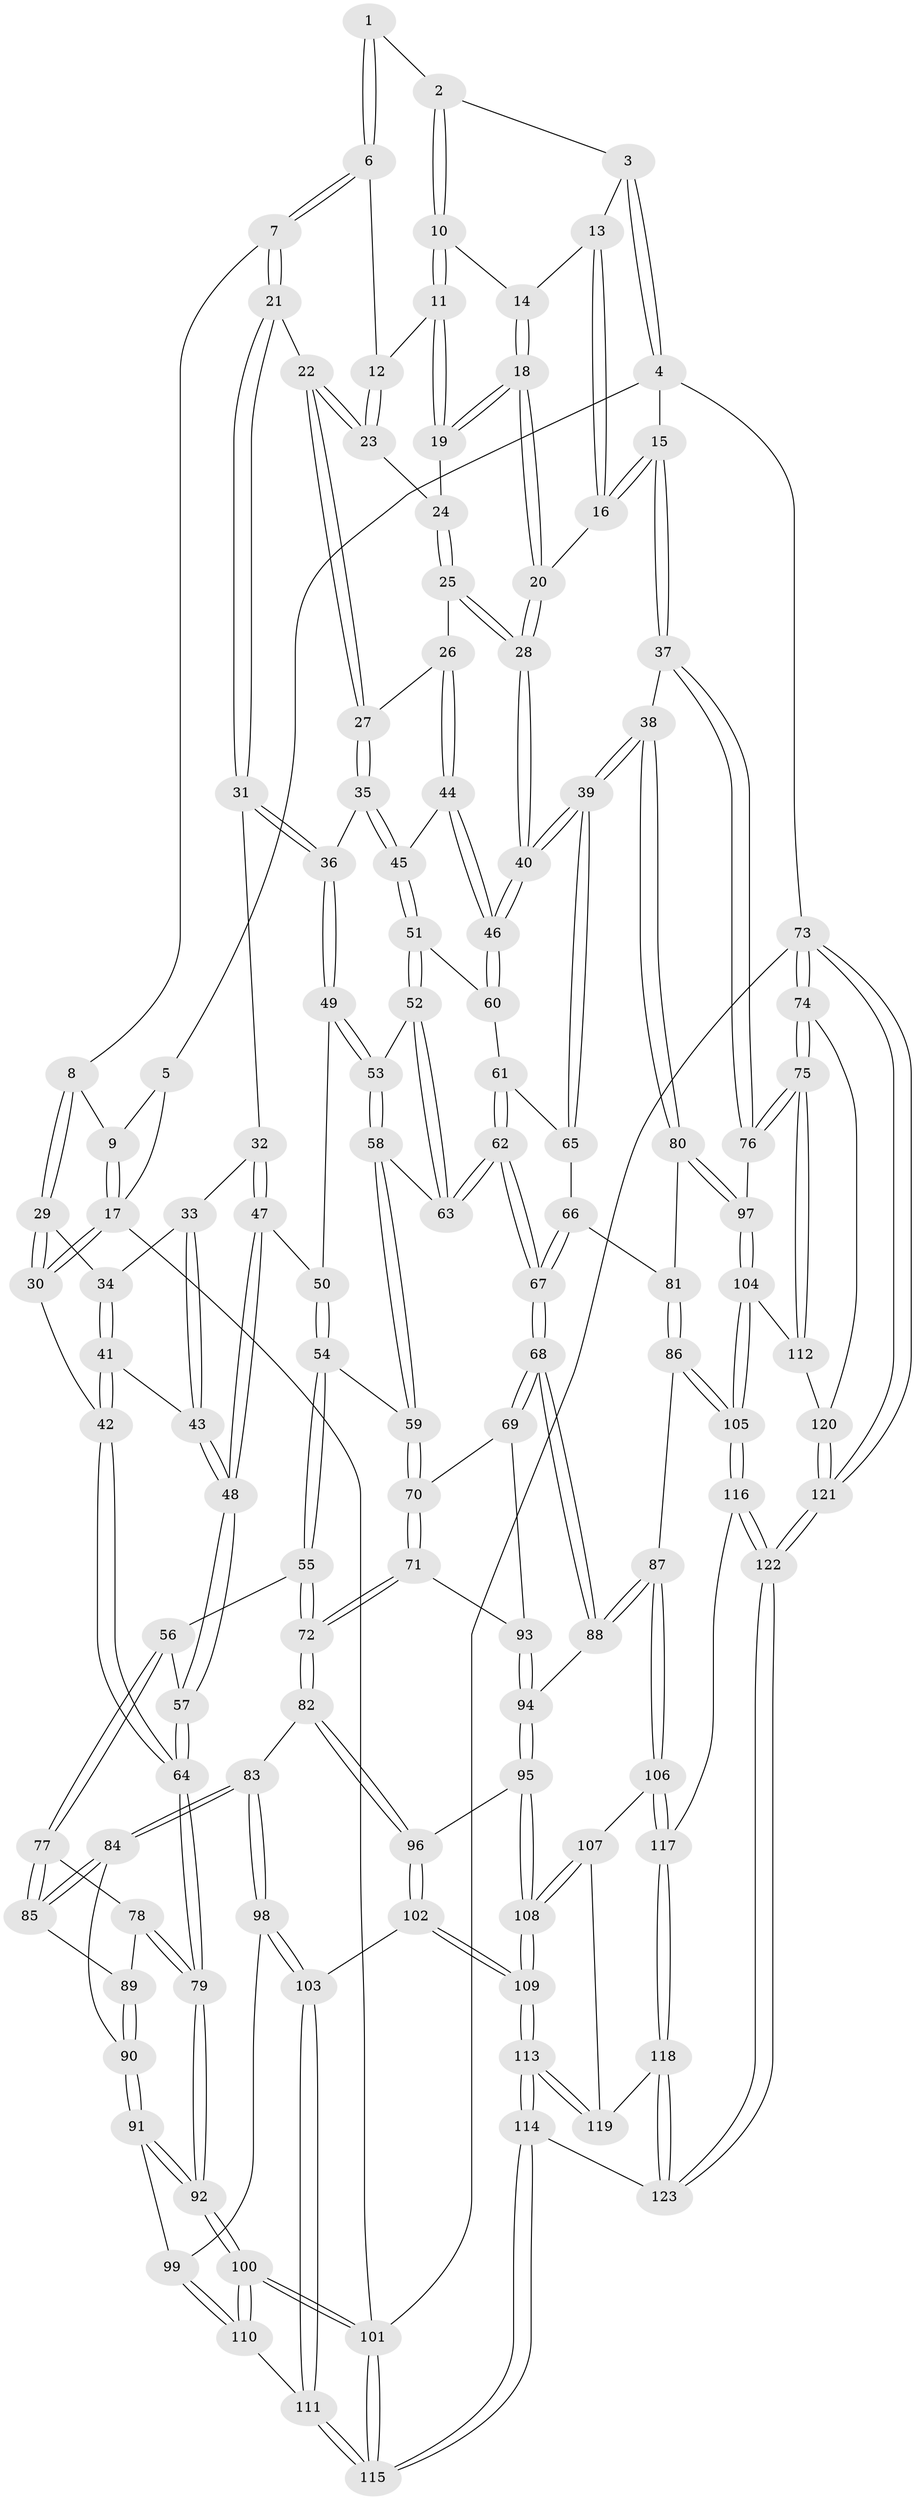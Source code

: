// Generated by graph-tools (version 1.1) at 2025/27/03/09/25 03:27:10]
// undirected, 123 vertices, 304 edges
graph export_dot {
graph [start="1"]
  node [color=gray90,style=filled];
  1 [pos="+0.7117994473829715+0"];
  2 [pos="+0.7350970130776285+0"];
  3 [pos="+0.9189654610765274+0.07061043927400172"];
  4 [pos="+1+0.039442226310363745"];
  5 [pos="+0.7032607505916654+0"];
  6 [pos="+0.6520287918341882+0.0003266938346161434"];
  7 [pos="+0.3279801852964991+0.13411207959061366"];
  8 [pos="+0.2893226206303193+0.08862858298509803"];
  9 [pos="+0.26583381439215154+0"];
  10 [pos="+0.7460172132212894+0"];
  11 [pos="+0.7264613622106322+0.15780572517789648"];
  12 [pos="+0.6100404880820038+0.10029867581358681"];
  13 [pos="+0.9007408366012855+0.10528540117855188"];
  14 [pos="+0.8134328775453256+0.11792182710372798"];
  15 [pos="+1+0.3340536455204863"];
  16 [pos="+0.9065751776401983+0.2672112864538213"];
  17 [pos="+0+0"];
  18 [pos="+0.8183044077027642+0.23627248097546902"];
  19 [pos="+0.739336488214755+0.21039214557273744"];
  20 [pos="+0.84827988298571+0.2671427140999523"];
  21 [pos="+0.3405374653004328+0.14963752800665397"];
  22 [pos="+0.47881446843581926+0.20619366992079002"];
  23 [pos="+0.5631663478240263+0.17793788138698508"];
  24 [pos="+0.6519594784565937+0.2270457740633832"];
  25 [pos="+0.6623380409543599+0.3137317619956558"];
  26 [pos="+0.6150613516857458+0.363880245984274"];
  27 [pos="+0.5068763114829952+0.31490131175770547"];
  28 [pos="+0.7822643673842374+0.35300896077632016"];
  29 [pos="+0.054421352002650775+0.2588046454434381"];
  30 [pos="+0+0.30790190387982314"];
  31 [pos="+0.31788931508170987+0.28443988083728"];
  32 [pos="+0.2533854014122607+0.3693414886554427"];
  33 [pos="+0.20997013834301104+0.3712629839944989"];
  34 [pos="+0.1397681514709603+0.3466420920473341"];
  35 [pos="+0.46392001247066644+0.4283295223565968"];
  36 [pos="+0.39352763198345164+0.42637383353620223"];
  37 [pos="+1+0.3589454408227104"];
  38 [pos="+0.7667968680002905+0.5610957612136989"];
  39 [pos="+0.7559797833796591+0.5464877186835972"];
  40 [pos="+0.7479482369283875+0.5267513800244997"];
  41 [pos="+0.1394974709271168+0.4675730108205169"];
  42 [pos="+0+0.438804042157882"];
  43 [pos="+0.17473454426603044+0.4965240125480931"];
  44 [pos="+0.6332238010469967+0.4267914085786004"];
  45 [pos="+0.4843089653728495+0.45867096933325363"];
  46 [pos="+0.7053043905969724+0.49718718392614436"];
  47 [pos="+0.2822422998475671+0.45719822194705806"];
  48 [pos="+0.1756856629491326+0.49788956385636285"];
  49 [pos="+0.34903252169255045+0.46078883937037596"];
  50 [pos="+0.29494727165101525+0.4638512358050103"];
  51 [pos="+0.48500597657850597+0.4628862855135424"];
  52 [pos="+0.48063770060151734+0.4877626071771747"];
  53 [pos="+0.36992013461775364+0.5332025998351727"];
  54 [pos="+0.2860247870883207+0.558070975146214"];
  55 [pos="+0.19892451185496177+0.6029757836857967"];
  56 [pos="+0.17912423562021668+0.5922376820034041"];
  57 [pos="+0.17066248200609568+0.571856554907333"];
  58 [pos="+0.3704451727331361+0.5557019203174398"];
  59 [pos="+0.3492276699451201+0.5834336109230391"];
  60 [pos="+0.5532344986861408+0.5011534890602098"];
  61 [pos="+0.5690121622568821+0.5555878508792664"];
  62 [pos="+0.47925579440206356+0.5681644662360408"];
  63 [pos="+0.4782787693691975+0.5659222401412873"];
  64 [pos="+0+0.48604146841709245"];
  65 [pos="+0.5959315803697899+0.5655193797240433"];
  66 [pos="+0.537221771878946+0.6400242374947063"];
  67 [pos="+0.48202623608544076+0.6331496955402977"];
  68 [pos="+0.42212819249292505+0.7080171256169706"];
  69 [pos="+0.3779793770890284+0.6554836626709755"];
  70 [pos="+0.3515156090074142+0.6005598970731746"];
  71 [pos="+0.23268544751554948+0.6538678397173543"];
  72 [pos="+0.23065483559718836+0.6534576235054979"];
  73 [pos="+1+1"];
  74 [pos="+1+1"];
  75 [pos="+1+0.7964810902593635"];
  76 [pos="+1+0.6265244637565611"];
  77 [pos="+0.11125199254878881+0.6497589126928338"];
  78 [pos="+0+0.5986516379808022"];
  79 [pos="+0+0.5215196309253155"];
  80 [pos="+0.7737324553926842+0.6317029617696959"];
  81 [pos="+0.5651712767209359+0.6557345442214564"];
  82 [pos="+0.2087714365962691+0.7336524166440729"];
  83 [pos="+0.12763675088078852+0.7488329641734034"];
  84 [pos="+0.1049579520825649+0.7009809479176695"];
  85 [pos="+0.10496502287812412+0.6898448575097209"];
  86 [pos="+0.5746131717459388+0.8117163933847751"];
  87 [pos="+0.4808405606230686+0.8029097211516"];
  88 [pos="+0.4199238696430691+0.7295169870992634"];
  89 [pos="+0.041592560710132516+0.6816079737212288"];
  90 [pos="+0.04319530809513945+0.7180424495346062"];
  91 [pos="+0+0.7675806371901166"];
  92 [pos="+0+0.7619365047459801"];
  93 [pos="+0.23858560075882132+0.6565401387260661"];
  94 [pos="+0.35808884741745606+0.7502241701850106"];
  95 [pos="+0.3223569896184106+0.7784873542632137"];
  96 [pos="+0.23005537522674335+0.7624440655422589"];
  97 [pos="+0.7969657991451907+0.7023689369421405"];
  98 [pos="+0.10629654585638404+0.7958338410437166"];
  99 [pos="+0.09029159943840331+0.8048768191441011"];
  100 [pos="+0+1"];
  101 [pos="+0+1"];
  102 [pos="+0.20402612625757507+0.8450680494442809"];
  103 [pos="+0.1817970100671735+0.8430204987100725"];
  104 [pos="+0.7902747846926074+0.7413615524512102"];
  105 [pos="+0.6653309910040913+0.8431806514573328"];
  106 [pos="+0.4605582091436759+0.8428494829391516"];
  107 [pos="+0.4485827444912076+0.8645085890778509"];
  108 [pos="+0.29089046764985854+0.9132666523098742"];
  109 [pos="+0.2792092050104689+0.927156453561316"];
  110 [pos="+0.08461680093334108+0.8395883324065685"];
  111 [pos="+0.11434843719932886+0.9222043325314329"];
  112 [pos="+0.8635781275092512+0.8191289161786441"];
  113 [pos="+0.26736256209379705+0.9991649847010285"];
  114 [pos="+0.1459132586008515+1"];
  115 [pos="+0.09634090290414217+1"];
  116 [pos="+0.6625039519908477+0.8771321319666731"];
  117 [pos="+0.5404062841449319+0.9546705681176624"];
  118 [pos="+0.4876912579767031+0.9942038662955996"];
  119 [pos="+0.45510780449936095+0.9492261215226603"];
  120 [pos="+0.8933372245760033+0.8940683019274376"];
  121 [pos="+0.7744146889043795+1"];
  122 [pos="+0.7548224585267129+1"];
  123 [pos="+0.49674507593658573+1"];
  1 -- 2;
  1 -- 6;
  1 -- 6;
  2 -- 3;
  2 -- 10;
  2 -- 10;
  3 -- 4;
  3 -- 4;
  3 -- 13;
  4 -- 5;
  4 -- 15;
  4 -- 73;
  5 -- 9;
  5 -- 17;
  6 -- 7;
  6 -- 7;
  6 -- 12;
  7 -- 8;
  7 -- 21;
  7 -- 21;
  8 -- 9;
  8 -- 29;
  8 -- 29;
  9 -- 17;
  9 -- 17;
  10 -- 11;
  10 -- 11;
  10 -- 14;
  11 -- 12;
  11 -- 19;
  11 -- 19;
  12 -- 23;
  12 -- 23;
  13 -- 14;
  13 -- 16;
  13 -- 16;
  14 -- 18;
  14 -- 18;
  15 -- 16;
  15 -- 16;
  15 -- 37;
  15 -- 37;
  16 -- 20;
  17 -- 30;
  17 -- 30;
  17 -- 101;
  18 -- 19;
  18 -- 19;
  18 -- 20;
  18 -- 20;
  19 -- 24;
  20 -- 28;
  20 -- 28;
  21 -- 22;
  21 -- 31;
  21 -- 31;
  22 -- 23;
  22 -- 23;
  22 -- 27;
  22 -- 27;
  23 -- 24;
  24 -- 25;
  24 -- 25;
  25 -- 26;
  25 -- 28;
  25 -- 28;
  26 -- 27;
  26 -- 44;
  26 -- 44;
  27 -- 35;
  27 -- 35;
  28 -- 40;
  28 -- 40;
  29 -- 30;
  29 -- 30;
  29 -- 34;
  30 -- 42;
  31 -- 32;
  31 -- 36;
  31 -- 36;
  32 -- 33;
  32 -- 47;
  32 -- 47;
  33 -- 34;
  33 -- 43;
  33 -- 43;
  34 -- 41;
  34 -- 41;
  35 -- 36;
  35 -- 45;
  35 -- 45;
  36 -- 49;
  36 -- 49;
  37 -- 38;
  37 -- 76;
  37 -- 76;
  38 -- 39;
  38 -- 39;
  38 -- 80;
  38 -- 80;
  39 -- 40;
  39 -- 40;
  39 -- 65;
  39 -- 65;
  40 -- 46;
  40 -- 46;
  41 -- 42;
  41 -- 42;
  41 -- 43;
  42 -- 64;
  42 -- 64;
  43 -- 48;
  43 -- 48;
  44 -- 45;
  44 -- 46;
  44 -- 46;
  45 -- 51;
  45 -- 51;
  46 -- 60;
  46 -- 60;
  47 -- 48;
  47 -- 48;
  47 -- 50;
  48 -- 57;
  48 -- 57;
  49 -- 50;
  49 -- 53;
  49 -- 53;
  50 -- 54;
  50 -- 54;
  51 -- 52;
  51 -- 52;
  51 -- 60;
  52 -- 53;
  52 -- 63;
  52 -- 63;
  53 -- 58;
  53 -- 58;
  54 -- 55;
  54 -- 55;
  54 -- 59;
  55 -- 56;
  55 -- 72;
  55 -- 72;
  56 -- 57;
  56 -- 77;
  56 -- 77;
  57 -- 64;
  57 -- 64;
  58 -- 59;
  58 -- 59;
  58 -- 63;
  59 -- 70;
  59 -- 70;
  60 -- 61;
  61 -- 62;
  61 -- 62;
  61 -- 65;
  62 -- 63;
  62 -- 63;
  62 -- 67;
  62 -- 67;
  64 -- 79;
  64 -- 79;
  65 -- 66;
  66 -- 67;
  66 -- 67;
  66 -- 81;
  67 -- 68;
  67 -- 68;
  68 -- 69;
  68 -- 69;
  68 -- 88;
  68 -- 88;
  69 -- 70;
  69 -- 93;
  70 -- 71;
  70 -- 71;
  71 -- 72;
  71 -- 72;
  71 -- 93;
  72 -- 82;
  72 -- 82;
  73 -- 74;
  73 -- 74;
  73 -- 121;
  73 -- 121;
  73 -- 101;
  74 -- 75;
  74 -- 75;
  74 -- 120;
  75 -- 76;
  75 -- 76;
  75 -- 112;
  75 -- 112;
  76 -- 97;
  77 -- 78;
  77 -- 85;
  77 -- 85;
  78 -- 79;
  78 -- 79;
  78 -- 89;
  79 -- 92;
  79 -- 92;
  80 -- 81;
  80 -- 97;
  80 -- 97;
  81 -- 86;
  81 -- 86;
  82 -- 83;
  82 -- 96;
  82 -- 96;
  83 -- 84;
  83 -- 84;
  83 -- 98;
  83 -- 98;
  84 -- 85;
  84 -- 85;
  84 -- 90;
  85 -- 89;
  86 -- 87;
  86 -- 105;
  86 -- 105;
  87 -- 88;
  87 -- 88;
  87 -- 106;
  87 -- 106;
  88 -- 94;
  89 -- 90;
  89 -- 90;
  90 -- 91;
  90 -- 91;
  91 -- 92;
  91 -- 92;
  91 -- 99;
  92 -- 100;
  92 -- 100;
  93 -- 94;
  93 -- 94;
  94 -- 95;
  94 -- 95;
  95 -- 96;
  95 -- 108;
  95 -- 108;
  96 -- 102;
  96 -- 102;
  97 -- 104;
  97 -- 104;
  98 -- 99;
  98 -- 103;
  98 -- 103;
  99 -- 110;
  99 -- 110;
  100 -- 101;
  100 -- 101;
  100 -- 110;
  100 -- 110;
  101 -- 115;
  101 -- 115;
  102 -- 103;
  102 -- 109;
  102 -- 109;
  103 -- 111;
  103 -- 111;
  104 -- 105;
  104 -- 105;
  104 -- 112;
  105 -- 116;
  105 -- 116;
  106 -- 107;
  106 -- 117;
  106 -- 117;
  107 -- 108;
  107 -- 108;
  107 -- 119;
  108 -- 109;
  108 -- 109;
  109 -- 113;
  109 -- 113;
  110 -- 111;
  111 -- 115;
  111 -- 115;
  112 -- 120;
  113 -- 114;
  113 -- 114;
  113 -- 119;
  113 -- 119;
  114 -- 115;
  114 -- 115;
  114 -- 123;
  116 -- 117;
  116 -- 122;
  116 -- 122;
  117 -- 118;
  117 -- 118;
  118 -- 119;
  118 -- 123;
  118 -- 123;
  120 -- 121;
  120 -- 121;
  121 -- 122;
  121 -- 122;
  122 -- 123;
  122 -- 123;
}
